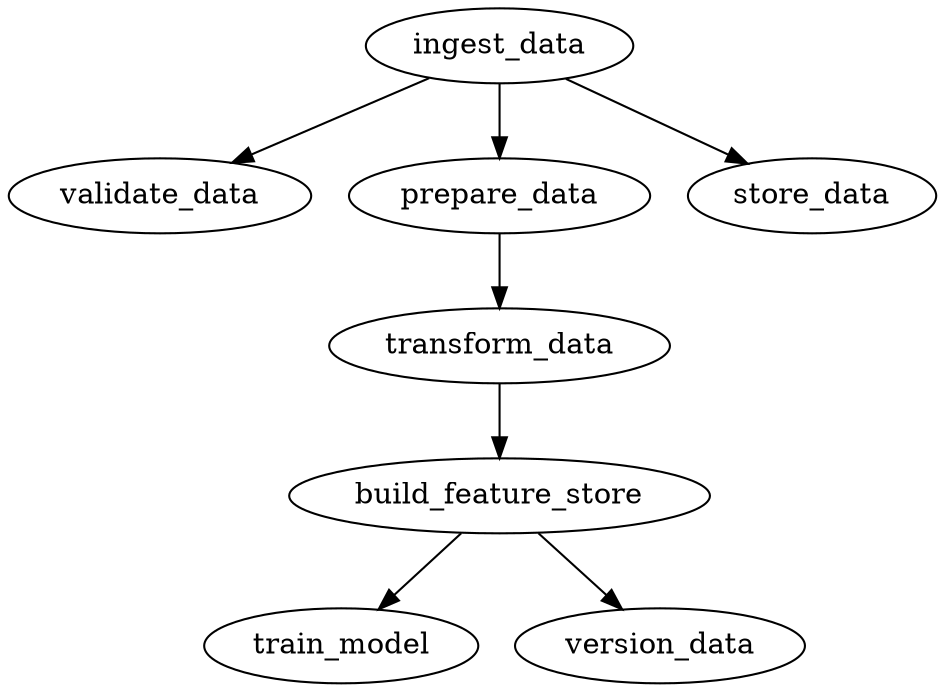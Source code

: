 // Churn ML Pipeline
digraph {
	train_model [label=train_model]
	validate_data [label=validate_data]
	build_feature_store [label=build_feature_store]
	ingest_data [label=ingest_data]
	version_data [label=version_data]
	prepare_data [label=prepare_data]
	transform_data [label=transform_data]
	store_data [label=store_data]
	ingest_data -> store_data
	ingest_data -> validate_data
	ingest_data -> prepare_data
	prepare_data -> transform_data
	transform_data -> build_feature_store
	build_feature_store -> train_model
	build_feature_store -> version_data
}
